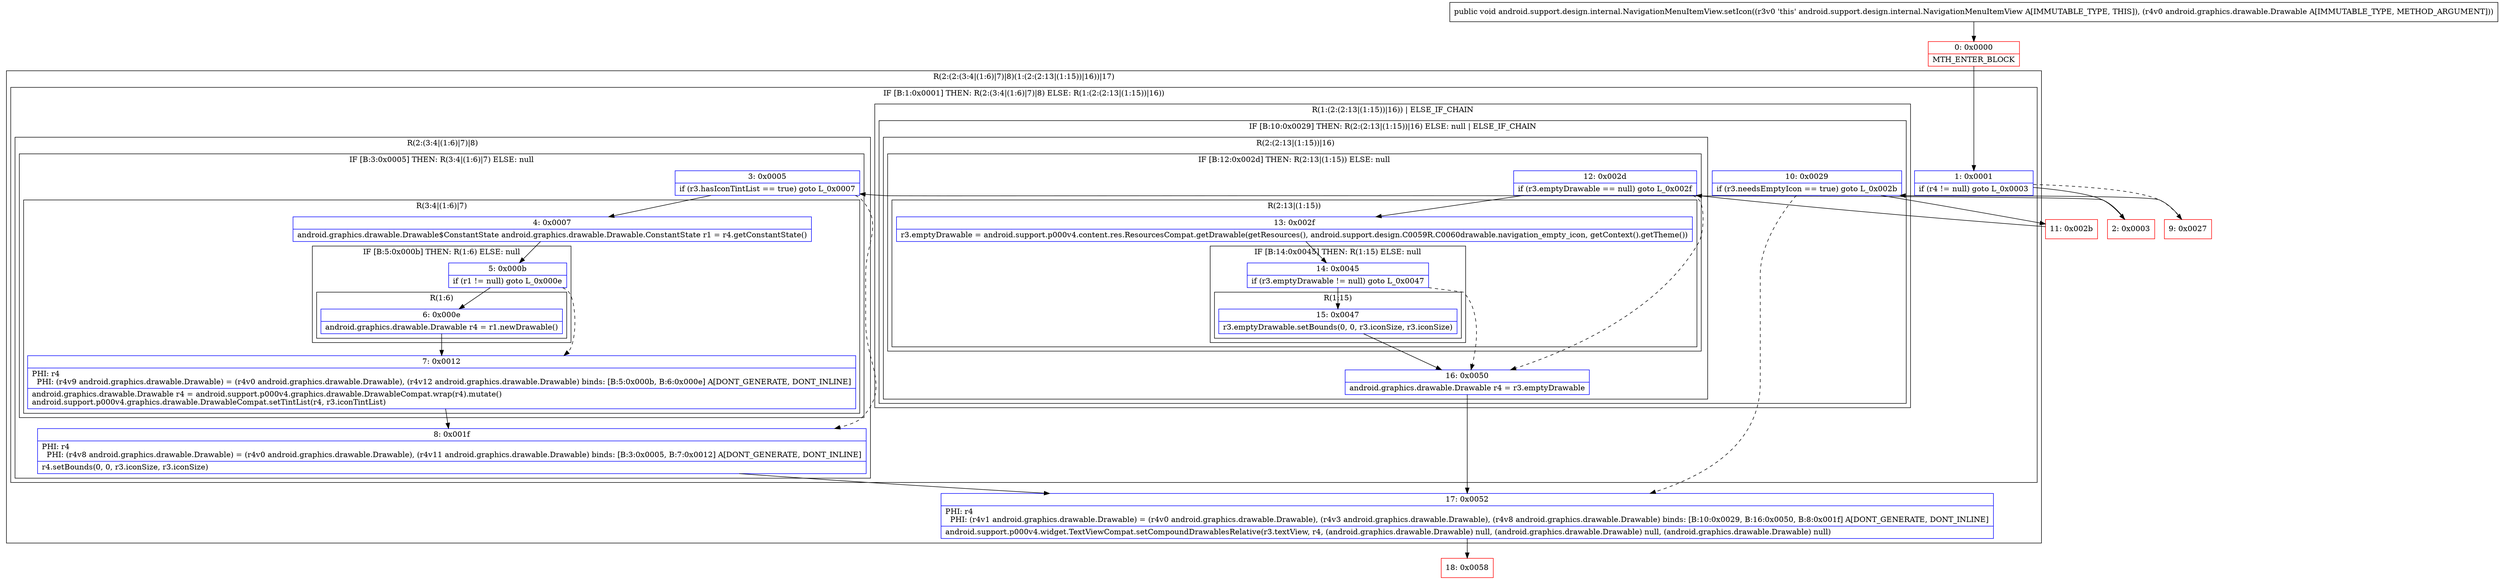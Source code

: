 digraph "CFG forandroid.support.design.internal.NavigationMenuItemView.setIcon(Landroid\/graphics\/drawable\/Drawable;)V" {
subgraph cluster_Region_338177352 {
label = "R(2:(2:(3:4|(1:6)|7)|8)(1:(2:(2:13|(1:15))|16))|17)";
node [shape=record,color=blue];
subgraph cluster_IfRegion_1376189591 {
label = "IF [B:1:0x0001] THEN: R(2:(3:4|(1:6)|7)|8) ELSE: R(1:(2:(2:13|(1:15))|16))";
node [shape=record,color=blue];
Node_1 [shape=record,label="{1\:\ 0x0001|if (r4 != null) goto L_0x0003\l}"];
subgraph cluster_Region_1783771106 {
label = "R(2:(3:4|(1:6)|7)|8)";
node [shape=record,color=blue];
subgraph cluster_IfRegion_1076801246 {
label = "IF [B:3:0x0005] THEN: R(3:4|(1:6)|7) ELSE: null";
node [shape=record,color=blue];
Node_3 [shape=record,label="{3\:\ 0x0005|if (r3.hasIconTintList == true) goto L_0x0007\l}"];
subgraph cluster_Region_1593330838 {
label = "R(3:4|(1:6)|7)";
node [shape=record,color=blue];
Node_4 [shape=record,label="{4\:\ 0x0007|android.graphics.drawable.Drawable$ConstantState android.graphics.drawable.Drawable.ConstantState r1 = r4.getConstantState()\l}"];
subgraph cluster_IfRegion_686507175 {
label = "IF [B:5:0x000b] THEN: R(1:6) ELSE: null";
node [shape=record,color=blue];
Node_5 [shape=record,label="{5\:\ 0x000b|if (r1 != null) goto L_0x000e\l}"];
subgraph cluster_Region_1793685086 {
label = "R(1:6)";
node [shape=record,color=blue];
Node_6 [shape=record,label="{6\:\ 0x000e|android.graphics.drawable.Drawable r4 = r1.newDrawable()\l}"];
}
}
Node_7 [shape=record,label="{7\:\ 0x0012|PHI: r4 \l  PHI: (r4v9 android.graphics.drawable.Drawable) = (r4v0 android.graphics.drawable.Drawable), (r4v12 android.graphics.drawable.Drawable) binds: [B:5:0x000b, B:6:0x000e] A[DONT_GENERATE, DONT_INLINE]\l|android.graphics.drawable.Drawable r4 = android.support.p000v4.graphics.drawable.DrawableCompat.wrap(r4).mutate()\landroid.support.p000v4.graphics.drawable.DrawableCompat.setTintList(r4, r3.iconTintList)\l}"];
}
}
Node_8 [shape=record,label="{8\:\ 0x001f|PHI: r4 \l  PHI: (r4v8 android.graphics.drawable.Drawable) = (r4v0 android.graphics.drawable.Drawable), (r4v11 android.graphics.drawable.Drawable) binds: [B:3:0x0005, B:7:0x0012] A[DONT_GENERATE, DONT_INLINE]\l|r4.setBounds(0, 0, r3.iconSize, r3.iconSize)\l}"];
}
subgraph cluster_Region_356092414 {
label = "R(1:(2:(2:13|(1:15))|16)) | ELSE_IF_CHAIN\l";
node [shape=record,color=blue];
subgraph cluster_IfRegion_1891511690 {
label = "IF [B:10:0x0029] THEN: R(2:(2:13|(1:15))|16) ELSE: null | ELSE_IF_CHAIN\l";
node [shape=record,color=blue];
Node_10 [shape=record,label="{10\:\ 0x0029|if (r3.needsEmptyIcon == true) goto L_0x002b\l}"];
subgraph cluster_Region_191377728 {
label = "R(2:(2:13|(1:15))|16)";
node [shape=record,color=blue];
subgraph cluster_IfRegion_1040524973 {
label = "IF [B:12:0x002d] THEN: R(2:13|(1:15)) ELSE: null";
node [shape=record,color=blue];
Node_12 [shape=record,label="{12\:\ 0x002d|if (r3.emptyDrawable == null) goto L_0x002f\l}"];
subgraph cluster_Region_1739210474 {
label = "R(2:13|(1:15))";
node [shape=record,color=blue];
Node_13 [shape=record,label="{13\:\ 0x002f|r3.emptyDrawable = android.support.p000v4.content.res.ResourcesCompat.getDrawable(getResources(), android.support.design.C0059R.C0060drawable.navigation_empty_icon, getContext().getTheme())\l}"];
subgraph cluster_IfRegion_1727634920 {
label = "IF [B:14:0x0045] THEN: R(1:15) ELSE: null";
node [shape=record,color=blue];
Node_14 [shape=record,label="{14\:\ 0x0045|if (r3.emptyDrawable != null) goto L_0x0047\l}"];
subgraph cluster_Region_751915590 {
label = "R(1:15)";
node [shape=record,color=blue];
Node_15 [shape=record,label="{15\:\ 0x0047|r3.emptyDrawable.setBounds(0, 0, r3.iconSize, r3.iconSize)\l}"];
}
}
}
}
Node_16 [shape=record,label="{16\:\ 0x0050|android.graphics.drawable.Drawable r4 = r3.emptyDrawable\l}"];
}
}
}
}
Node_17 [shape=record,label="{17\:\ 0x0052|PHI: r4 \l  PHI: (r4v1 android.graphics.drawable.Drawable) = (r4v0 android.graphics.drawable.Drawable), (r4v3 android.graphics.drawable.Drawable), (r4v8 android.graphics.drawable.Drawable) binds: [B:10:0x0029, B:16:0x0050, B:8:0x001f] A[DONT_GENERATE, DONT_INLINE]\l|android.support.p000v4.widget.TextViewCompat.setCompoundDrawablesRelative(r3.textView, r4, (android.graphics.drawable.Drawable) null, (android.graphics.drawable.Drawable) null, (android.graphics.drawable.Drawable) null)\l}"];
}
Node_0 [shape=record,color=red,label="{0\:\ 0x0000|MTH_ENTER_BLOCK\l}"];
Node_2 [shape=record,color=red,label="{2\:\ 0x0003}"];
Node_9 [shape=record,color=red,label="{9\:\ 0x0027}"];
Node_11 [shape=record,color=red,label="{11\:\ 0x002b}"];
Node_18 [shape=record,color=red,label="{18\:\ 0x0058}"];
MethodNode[shape=record,label="{public void android.support.design.internal.NavigationMenuItemView.setIcon((r3v0 'this' android.support.design.internal.NavigationMenuItemView A[IMMUTABLE_TYPE, THIS]), (r4v0 android.graphics.drawable.Drawable A[IMMUTABLE_TYPE, METHOD_ARGUMENT])) }"];
MethodNode -> Node_0;
Node_1 -> Node_2;
Node_1 -> Node_9[style=dashed];
Node_3 -> Node_4;
Node_3 -> Node_8[style=dashed];
Node_4 -> Node_5;
Node_5 -> Node_6;
Node_5 -> Node_7[style=dashed];
Node_6 -> Node_7;
Node_7 -> Node_8;
Node_8 -> Node_17;
Node_10 -> Node_11;
Node_10 -> Node_17[style=dashed];
Node_12 -> Node_13;
Node_12 -> Node_16[style=dashed];
Node_13 -> Node_14;
Node_14 -> Node_15;
Node_14 -> Node_16[style=dashed];
Node_15 -> Node_16;
Node_16 -> Node_17;
Node_17 -> Node_18;
Node_0 -> Node_1;
Node_2 -> Node_3;
Node_9 -> Node_10;
Node_11 -> Node_12;
}

